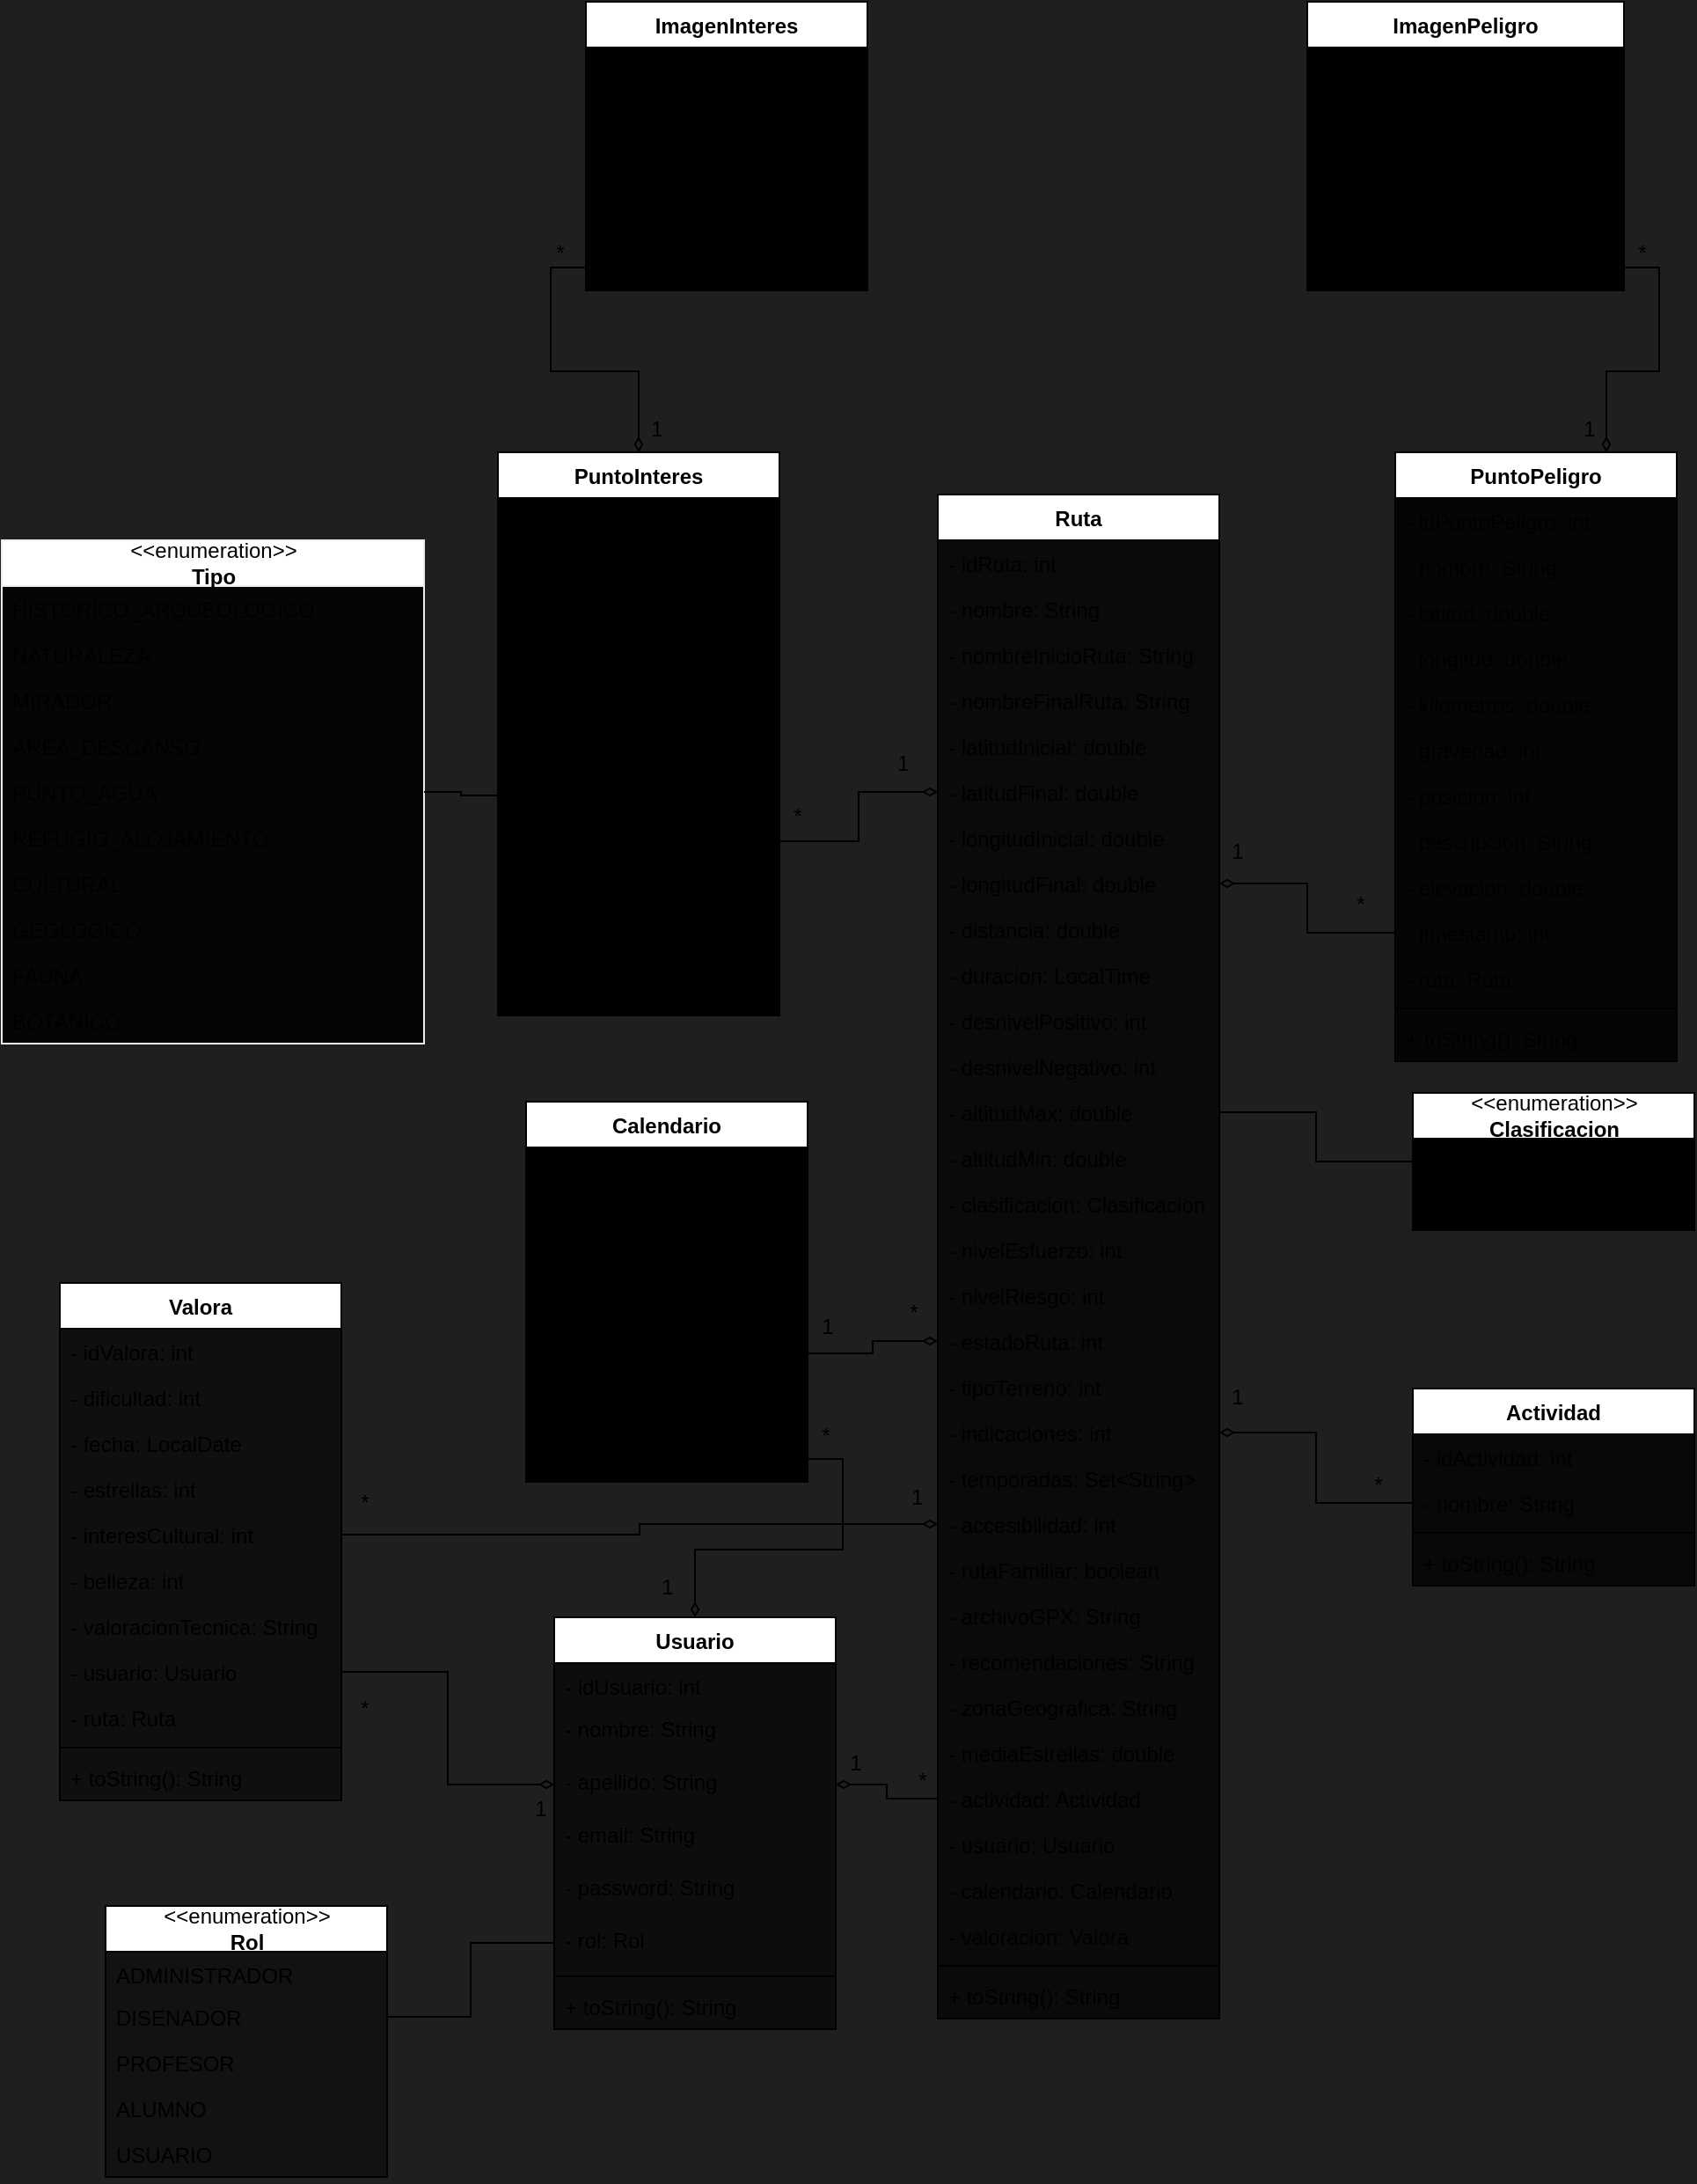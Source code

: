 <mxfile version="24.6.1" type="device">
  <diagram id="C5RBs43oDa-KdzZeNtuy" name="Page-1">
    <mxGraphModel dx="3033" dy="2467" grid="0" gridSize="10" guides="1" tooltips="1" connect="1" arrows="1" fold="1" page="1" pageScale="1" pageWidth="827" pageHeight="1169" background="#211E21" math="0" shadow="0">
      <root>
        <mxCell id="WIyWlLk6GJQsqaUBKTNV-0" />
        <mxCell id="WIyWlLk6GJQsqaUBKTNV-1" parent="WIyWlLk6GJQsqaUBKTNV-0" />
        <mxCell id="MdU05wu-IwTiw0O_r14u-0" value="Usuario" style="swimlane;fontStyle=1;align=center;verticalAlign=top;childLayout=stackLayout;horizontal=1;startSize=26;horizontalStack=0;resizeParent=1;resizeParentMax=0;resizeLast=0;collapsible=1;marginBottom=0;whiteSpace=wrap;html=1;swimlaneFillColor=#0D0D0D;" parent="WIyWlLk6GJQsqaUBKTNV-1" vertex="1">
          <mxGeometry x="82" y="198" width="160" height="234" as="geometry" />
        </mxCell>
        <mxCell id="MdU05wu-IwTiw0O_r14u-1" value="- idUsuario: int" style="text;strokeColor=none;fillColor=none;align=left;verticalAlign=top;spacingLeft=4;spacingRight=4;overflow=hidden;rotatable=0;points=[[0,0.5],[1,0.5]];portConstraint=eastwest;whiteSpace=wrap;html=1;" parent="MdU05wu-IwTiw0O_r14u-0" vertex="1">
          <mxGeometry y="26" width="160" height="24" as="geometry" />
        </mxCell>
        <mxCell id="MdU05wu-IwTiw0O_r14u-82" value="- nombre: String" style="text;strokeColor=none;fillColor=none;align=left;verticalAlign=top;spacingLeft=4;spacingRight=4;overflow=hidden;rotatable=0;points=[[0,0.5],[1,0.5]];portConstraint=eastwest;whiteSpace=wrap;html=1;" parent="MdU05wu-IwTiw0O_r14u-0" vertex="1">
          <mxGeometry y="50" width="160" height="30" as="geometry" />
        </mxCell>
        <mxCell id="MdU05wu-IwTiw0O_r14u-83" value="- apellido: String" style="text;strokeColor=none;fillColor=none;align=left;verticalAlign=top;spacingLeft=4;spacingRight=4;overflow=hidden;rotatable=0;points=[[0,0.5],[1,0.5]];portConstraint=eastwest;whiteSpace=wrap;html=1;" parent="MdU05wu-IwTiw0O_r14u-0" vertex="1">
          <mxGeometry y="80" width="160" height="30" as="geometry" />
        </mxCell>
        <mxCell id="MdU05wu-IwTiw0O_r14u-87" value="- email: String" style="text;strokeColor=none;fillColor=none;align=left;verticalAlign=top;spacingLeft=4;spacingRight=4;overflow=hidden;rotatable=0;points=[[0,0.5],[1,0.5]];portConstraint=eastwest;whiteSpace=wrap;html=1;" parent="MdU05wu-IwTiw0O_r14u-0" vertex="1">
          <mxGeometry y="110" width="160" height="30" as="geometry" />
        </mxCell>
        <mxCell id="MdU05wu-IwTiw0O_r14u-88" value="- password: String" style="text;strokeColor=none;fillColor=none;align=left;verticalAlign=top;spacingLeft=4;spacingRight=4;overflow=hidden;rotatable=0;points=[[0,0.5],[1,0.5]];portConstraint=eastwest;whiteSpace=wrap;html=1;" parent="MdU05wu-IwTiw0O_r14u-0" vertex="1">
          <mxGeometry y="140" width="160" height="30" as="geometry" />
        </mxCell>
        <mxCell id="MdU05wu-IwTiw0O_r14u-89" value="- rol: Rol" style="text;strokeColor=none;fillColor=none;align=left;verticalAlign=top;spacingLeft=4;spacingRight=4;overflow=hidden;rotatable=0;points=[[0,0.5],[1,0.5]];portConstraint=eastwest;whiteSpace=wrap;html=1;" parent="MdU05wu-IwTiw0O_r14u-0" vertex="1">
          <mxGeometry y="170" width="160" height="30" as="geometry" />
        </mxCell>
        <mxCell id="MdU05wu-IwTiw0O_r14u-2" value="" style="line;strokeWidth=1;fillColor=none;align=left;verticalAlign=middle;spacingTop=-1;spacingLeft=3;spacingRight=3;rotatable=0;labelPosition=right;points=[];portConstraint=eastwest;strokeColor=inherit;" parent="MdU05wu-IwTiw0O_r14u-0" vertex="1">
          <mxGeometry y="200" width="160" height="8" as="geometry" />
        </mxCell>
        <mxCell id="MdU05wu-IwTiw0O_r14u-3" value="+ toString(): String" style="text;strokeColor=none;fillColor=none;align=left;verticalAlign=top;spacingLeft=4;spacingRight=4;overflow=hidden;rotatable=0;points=[[0,0.5],[1,0.5]];portConstraint=eastwest;whiteSpace=wrap;html=1;" parent="MdU05wu-IwTiw0O_r14u-0" vertex="1">
          <mxGeometry y="208" width="160" height="26" as="geometry" />
        </mxCell>
        <mxCell id="MdU05wu-IwTiw0O_r14u-57" value="&lt;div&gt;&amp;lt;&amp;lt;enumeration&amp;gt;&amp;gt;&lt;/div&gt;&lt;div&gt;&lt;b&gt;Rol&lt;/b&gt;&lt;/div&gt;" style="swimlane;fontStyle=0;childLayout=stackLayout;horizontal=1;startSize=26;fillColor=default;horizontalStack=0;resizeParent=1;resizeParentMax=0;resizeLast=0;collapsible=1;marginBottom=0;html=1;swimlaneFillColor=#121212;" parent="WIyWlLk6GJQsqaUBKTNV-1" vertex="1">
          <mxGeometry x="-173" y="362" width="160" height="154" as="geometry" />
        </mxCell>
        <mxCell id="MdU05wu-IwTiw0O_r14u-58" value="ADMINISTRADOR" style="text;strokeColor=none;fillColor=none;align=left;verticalAlign=top;spacingLeft=4;spacingRight=4;overflow=hidden;rotatable=0;points=[[0,0.5],[1,0.5]];portConstraint=eastwest;whiteSpace=wrap;html=1;" parent="MdU05wu-IwTiw0O_r14u-57" vertex="1">
          <mxGeometry y="26" width="160" height="24" as="geometry" />
        </mxCell>
        <mxCell id="MdU05wu-IwTiw0O_r14u-59" value="DISENADOR" style="text;strokeColor=none;fillColor=none;align=left;verticalAlign=top;spacingLeft=4;spacingRight=4;overflow=hidden;rotatable=0;points=[[0,0.5],[1,0.5]];portConstraint=eastwest;whiteSpace=wrap;html=1;" parent="MdU05wu-IwTiw0O_r14u-57" vertex="1">
          <mxGeometry y="50" width="160" height="26" as="geometry" />
        </mxCell>
        <mxCell id="MdU05wu-IwTiw0O_r14u-60" value="PROFESOR" style="text;strokeColor=none;fillColor=none;align=left;verticalAlign=top;spacingLeft=4;spacingRight=4;overflow=hidden;rotatable=0;points=[[0,0.5],[1,0.5]];portConstraint=eastwest;whiteSpace=wrap;html=1;" parent="MdU05wu-IwTiw0O_r14u-57" vertex="1">
          <mxGeometry y="76" width="160" height="26" as="geometry" />
        </mxCell>
        <mxCell id="MdU05wu-IwTiw0O_r14u-64" value="ALUMNO" style="text;strokeColor=none;fillColor=none;align=left;verticalAlign=top;spacingLeft=4;spacingRight=4;overflow=hidden;rotatable=0;points=[[0,0.5],[1,0.5]];portConstraint=eastwest;whiteSpace=wrap;html=1;" parent="MdU05wu-IwTiw0O_r14u-57" vertex="1">
          <mxGeometry y="102" width="160" height="26" as="geometry" />
        </mxCell>
        <mxCell id="MdU05wu-IwTiw0O_r14u-65" value="USUARIO" style="text;strokeColor=none;fillColor=none;align=left;verticalAlign=top;spacingLeft=4;spacingRight=4;overflow=hidden;rotatable=0;points=[[0,0.5],[1,0.5]];portConstraint=eastwest;whiteSpace=wrap;html=1;" parent="MdU05wu-IwTiw0O_r14u-57" vertex="1">
          <mxGeometry y="128" width="160" height="26" as="geometry" />
        </mxCell>
        <mxCell id="MdU05wu-IwTiw0O_r14u-69" value="Valora" style="swimlane;fontStyle=1;align=center;verticalAlign=top;childLayout=stackLayout;horizontal=1;startSize=26;horizontalStack=0;resizeParent=1;resizeParentMax=0;resizeLast=0;collapsible=1;marginBottom=0;whiteSpace=wrap;html=1;swimlaneFillColor=#0F0F0F;" parent="WIyWlLk6GJQsqaUBKTNV-1" vertex="1">
          <mxGeometry x="-199" y="8" width="160" height="294" as="geometry" />
        </mxCell>
        <mxCell id="MdU05wu-IwTiw0O_r14u-70" value="- idValora: int" style="text;strokeColor=none;fillColor=none;align=left;verticalAlign=top;spacingLeft=4;spacingRight=4;overflow=hidden;rotatable=0;points=[[0,0.5],[1,0.5]];portConstraint=eastwest;whiteSpace=wrap;html=1;" parent="MdU05wu-IwTiw0O_r14u-69" vertex="1">
          <mxGeometry y="26" width="160" height="26" as="geometry" />
        </mxCell>
        <mxCell id="MdU05wu-IwTiw0O_r14u-73" value="- dificultad: int" style="text;strokeColor=none;fillColor=none;align=left;verticalAlign=top;spacingLeft=4;spacingRight=4;overflow=hidden;rotatable=0;points=[[0,0.5],[1,0.5]];portConstraint=eastwest;whiteSpace=wrap;html=1;" parent="MdU05wu-IwTiw0O_r14u-69" vertex="1">
          <mxGeometry y="52" width="160" height="26" as="geometry" />
        </mxCell>
        <mxCell id="MdU05wu-IwTiw0O_r14u-75" value="- fecha: LocalDate" style="text;strokeColor=none;fillColor=none;align=left;verticalAlign=top;spacingLeft=4;spacingRight=4;overflow=hidden;rotatable=0;points=[[0,0.5],[1,0.5]];portConstraint=eastwest;whiteSpace=wrap;html=1;" parent="MdU05wu-IwTiw0O_r14u-69" vertex="1">
          <mxGeometry y="78" width="160" height="26" as="geometry" />
        </mxCell>
        <mxCell id="MdU05wu-IwTiw0O_r14u-76" value="- estrellas: int" style="text;strokeColor=none;fillColor=none;align=left;verticalAlign=top;spacingLeft=4;spacingRight=4;overflow=hidden;rotatable=0;points=[[0,0.5],[1,0.5]];portConstraint=eastwest;whiteSpace=wrap;html=1;" parent="MdU05wu-IwTiw0O_r14u-69" vertex="1">
          <mxGeometry y="104" width="160" height="26" as="geometry" />
        </mxCell>
        <mxCell id="MdU05wu-IwTiw0O_r14u-77" value="- interesCultural: int" style="text;strokeColor=none;fillColor=none;align=left;verticalAlign=top;spacingLeft=4;spacingRight=4;overflow=hidden;rotatable=0;points=[[0,0.5],[1,0.5]];portConstraint=eastwest;whiteSpace=wrap;html=1;" parent="MdU05wu-IwTiw0O_r14u-69" vertex="1">
          <mxGeometry y="130" width="160" height="26" as="geometry" />
        </mxCell>
        <mxCell id="MdU05wu-IwTiw0O_r14u-78" value="- belleza: int" style="text;strokeColor=none;fillColor=none;align=left;verticalAlign=top;spacingLeft=4;spacingRight=4;overflow=hidden;rotatable=0;points=[[0,0.5],[1,0.5]];portConstraint=eastwest;whiteSpace=wrap;html=1;" parent="MdU05wu-IwTiw0O_r14u-69" vertex="1">
          <mxGeometry y="156" width="160" height="26" as="geometry" />
        </mxCell>
        <mxCell id="MdU05wu-IwTiw0O_r14u-79" value="- valoracionTecnica: String" style="text;strokeColor=none;fillColor=none;align=left;verticalAlign=top;spacingLeft=4;spacingRight=4;overflow=hidden;rotatable=0;points=[[0,0.5],[1,0.5]];portConstraint=eastwest;whiteSpace=wrap;html=1;" parent="MdU05wu-IwTiw0O_r14u-69" vertex="1">
          <mxGeometry y="182" width="160" height="26" as="geometry" />
        </mxCell>
        <mxCell id="MdU05wu-IwTiw0O_r14u-80" value="- usuario: Usuario" style="text;strokeColor=none;fillColor=none;align=left;verticalAlign=top;spacingLeft=4;spacingRight=4;overflow=hidden;rotatable=0;points=[[0,0.5],[1,0.5]];portConstraint=eastwest;whiteSpace=wrap;html=1;" parent="MdU05wu-IwTiw0O_r14u-69" vertex="1">
          <mxGeometry y="208" width="160" height="26" as="geometry" />
        </mxCell>
        <mxCell id="MdU05wu-IwTiw0O_r14u-81" value="- ruta: Ruta" style="text;strokeColor=none;fillColor=none;align=left;verticalAlign=top;spacingLeft=4;spacingRight=4;overflow=hidden;rotatable=0;points=[[0,0.5],[1,0.5]];portConstraint=eastwest;whiteSpace=wrap;html=1;" parent="MdU05wu-IwTiw0O_r14u-69" vertex="1">
          <mxGeometry y="234" width="160" height="26" as="geometry" />
        </mxCell>
        <mxCell id="MdU05wu-IwTiw0O_r14u-71" value="" style="line;strokeWidth=1;fillColor=none;align=left;verticalAlign=middle;spacingTop=-1;spacingLeft=3;spacingRight=3;rotatable=0;labelPosition=right;points=[];portConstraint=eastwest;strokeColor=inherit;" parent="MdU05wu-IwTiw0O_r14u-69" vertex="1">
          <mxGeometry y="260" width="160" height="8" as="geometry" />
        </mxCell>
        <mxCell id="MdU05wu-IwTiw0O_r14u-72" value="+ toString(): String" style="text;strokeColor=none;fillColor=none;align=left;verticalAlign=top;spacingLeft=4;spacingRight=4;overflow=hidden;rotatable=0;points=[[0,0.5],[1,0.5]];portConstraint=eastwest;whiteSpace=wrap;html=1;" parent="MdU05wu-IwTiw0O_r14u-69" vertex="1">
          <mxGeometry y="268" width="160" height="26" as="geometry" />
        </mxCell>
        <mxCell id="MdU05wu-IwTiw0O_r14u-91" value="Calendario" style="swimlane;fontStyle=1;align=center;verticalAlign=top;childLayout=stackLayout;horizontal=1;startSize=26;horizontalStack=0;resizeParent=1;resizeParentMax=0;resizeLast=0;collapsible=1;marginBottom=0;whiteSpace=wrap;html=1;swimlaneFillColor=#000000;" parent="WIyWlLk6GJQsqaUBKTNV-1" vertex="1">
          <mxGeometry x="66" y="-95" width="160" height="216" as="geometry" />
        </mxCell>
        <mxCell id="MdU05wu-IwTiw0O_r14u-92" value="- idCalendario: int" style="text;strokeColor=none;fillColor=none;align=left;verticalAlign=top;spacingLeft=4;spacingRight=4;overflow=hidden;rotatable=0;points=[[0,0.5],[1,0.5]];portConstraint=eastwest;whiteSpace=wrap;html=1;" parent="MdU05wu-IwTiw0O_r14u-91" vertex="1">
          <mxGeometry y="26" width="160" height="26" as="geometry" />
        </mxCell>
        <mxCell id="MdU05wu-IwTiw0O_r14u-95" value="- fecha: LocalDate" style="text;strokeColor=none;fillColor=none;align=left;verticalAlign=top;spacingLeft=4;spacingRight=4;overflow=hidden;rotatable=0;points=[[0,0.5],[1,0.5]];portConstraint=eastwest;whiteSpace=wrap;html=1;" parent="MdU05wu-IwTiw0O_r14u-91" vertex="1">
          <mxGeometry y="52" width="160" height="26" as="geometry" />
        </mxCell>
        <mxCell id="MdU05wu-IwTiw0O_r14u-96" value="- detalles: String" style="text;strokeColor=none;fillColor=none;align=left;verticalAlign=top;spacingLeft=4;spacingRight=4;overflow=hidden;rotatable=0;points=[[0,0.5],[1,0.5]];portConstraint=eastwest;whiteSpace=wrap;html=1;" parent="MdU05wu-IwTiw0O_r14u-91" vertex="1">
          <mxGeometry y="78" width="160" height="26" as="geometry" />
        </mxCell>
        <mxCell id="MdU05wu-IwTiw0O_r14u-97" value="- recomendaciones: String" style="text;strokeColor=none;fillColor=none;align=left;verticalAlign=top;spacingLeft=4;spacingRight=4;overflow=hidden;rotatable=0;points=[[0,0.5],[1,0.5]];portConstraint=eastwest;whiteSpace=wrap;html=1;" parent="MdU05wu-IwTiw0O_r14u-91" vertex="1">
          <mxGeometry y="104" width="160" height="26" as="geometry" />
        </mxCell>
        <mxCell id="MdU05wu-IwTiw0O_r14u-98" value="- ruta: Ruta" style="text;strokeColor=none;fillColor=none;align=left;verticalAlign=top;spacingLeft=4;spacingRight=4;overflow=hidden;rotatable=0;points=[[0,0.5],[1,0.5]];portConstraint=eastwest;whiteSpace=wrap;html=1;" parent="MdU05wu-IwTiw0O_r14u-91" vertex="1">
          <mxGeometry y="130" width="160" height="26" as="geometry" />
        </mxCell>
        <mxCell id="MdU05wu-IwTiw0O_r14u-99" value="- usuario: Usuario" style="text;strokeColor=none;fillColor=none;align=left;verticalAlign=top;spacingLeft=4;spacingRight=4;overflow=hidden;rotatable=0;points=[[0,0.5],[1,0.5]];portConstraint=eastwest;whiteSpace=wrap;html=1;" parent="MdU05wu-IwTiw0O_r14u-91" vertex="1">
          <mxGeometry y="156" width="160" height="26" as="geometry" />
        </mxCell>
        <mxCell id="MdU05wu-IwTiw0O_r14u-93" value="" style="line;strokeWidth=1;fillColor=none;align=left;verticalAlign=middle;spacingTop=-1;spacingLeft=3;spacingRight=3;rotatable=0;labelPosition=right;points=[];portConstraint=eastwest;strokeColor=inherit;" parent="MdU05wu-IwTiw0O_r14u-91" vertex="1">
          <mxGeometry y="182" width="160" height="8" as="geometry" />
        </mxCell>
        <mxCell id="MdU05wu-IwTiw0O_r14u-94" value="+ toString()" style="text;strokeColor=none;fillColor=none;align=left;verticalAlign=top;spacingLeft=4;spacingRight=4;overflow=hidden;rotatable=0;points=[[0,0.5],[1,0.5]];portConstraint=eastwest;whiteSpace=wrap;html=1;" parent="MdU05wu-IwTiw0O_r14u-91" vertex="1">
          <mxGeometry y="190" width="160" height="26" as="geometry" />
        </mxCell>
        <mxCell id="MdU05wu-IwTiw0O_r14u-101" value="Ruta" style="swimlane;fontStyle=1;align=center;verticalAlign=top;childLayout=stackLayout;horizontal=1;startSize=26;horizontalStack=0;resizeParent=1;resizeParentMax=0;resizeLast=0;collapsible=1;marginBottom=0;whiteSpace=wrap;html=1;swimlaneFillColor=#0A0A0A;" parent="WIyWlLk6GJQsqaUBKTNV-1" vertex="1">
          <mxGeometry x="300" y="-440" width="160" height="866" as="geometry" />
        </mxCell>
        <mxCell id="MdU05wu-IwTiw0O_r14u-102" value="- idRuta: int" style="text;strokeColor=none;fillColor=none;align=left;verticalAlign=top;spacingLeft=4;spacingRight=4;overflow=hidden;rotatable=0;points=[[0,0.5],[1,0.5]];portConstraint=eastwest;whiteSpace=wrap;html=1;" parent="MdU05wu-IwTiw0O_r14u-101" vertex="1">
          <mxGeometry y="26" width="160" height="26" as="geometry" />
        </mxCell>
        <mxCell id="MdU05wu-IwTiw0O_r14u-105" value="- nombre: String" style="text;strokeColor=none;fillColor=none;align=left;verticalAlign=top;spacingLeft=4;spacingRight=4;overflow=hidden;rotatable=0;points=[[0,0.5],[1,0.5]];portConstraint=eastwest;whiteSpace=wrap;html=1;" parent="MdU05wu-IwTiw0O_r14u-101" vertex="1">
          <mxGeometry y="52" width="160" height="26" as="geometry" />
        </mxCell>
        <mxCell id="MdU05wu-IwTiw0O_r14u-106" value="- nombreInicioRuta: String" style="text;strokeColor=none;fillColor=none;align=left;verticalAlign=top;spacingLeft=4;spacingRight=4;overflow=hidden;rotatable=0;points=[[0,0.5],[1,0.5]];portConstraint=eastwest;whiteSpace=wrap;html=1;" parent="MdU05wu-IwTiw0O_r14u-101" vertex="1">
          <mxGeometry y="78" width="160" height="26" as="geometry" />
        </mxCell>
        <mxCell id="MdU05wu-IwTiw0O_r14u-107" value="- nombreFinalRuta: String" style="text;strokeColor=none;fillColor=none;align=left;verticalAlign=top;spacingLeft=4;spacingRight=4;overflow=hidden;rotatable=0;points=[[0,0.5],[1,0.5]];portConstraint=eastwest;whiteSpace=wrap;html=1;" parent="MdU05wu-IwTiw0O_r14u-101" vertex="1">
          <mxGeometry y="104" width="160" height="26" as="geometry" />
        </mxCell>
        <mxCell id="MdU05wu-IwTiw0O_r14u-108" value="- latitudInicial: double" style="text;strokeColor=none;fillColor=none;align=left;verticalAlign=top;spacingLeft=4;spacingRight=4;overflow=hidden;rotatable=0;points=[[0,0.5],[1,0.5]];portConstraint=eastwest;whiteSpace=wrap;html=1;" parent="MdU05wu-IwTiw0O_r14u-101" vertex="1">
          <mxGeometry y="130" width="160" height="26" as="geometry" />
        </mxCell>
        <mxCell id="MdU05wu-IwTiw0O_r14u-109" value="- latitudFinal: double" style="text;strokeColor=none;fillColor=none;align=left;verticalAlign=top;spacingLeft=4;spacingRight=4;overflow=hidden;rotatable=0;points=[[0,0.5],[1,0.5]];portConstraint=eastwest;whiteSpace=wrap;html=1;" parent="MdU05wu-IwTiw0O_r14u-101" vertex="1">
          <mxGeometry y="156" width="160" height="26" as="geometry" />
        </mxCell>
        <mxCell id="MdU05wu-IwTiw0O_r14u-110" value="- longitudInicial: double" style="text;strokeColor=none;fillColor=none;align=left;verticalAlign=top;spacingLeft=4;spacingRight=4;overflow=hidden;rotatable=0;points=[[0,0.5],[1,0.5]];portConstraint=eastwest;whiteSpace=wrap;html=1;" parent="MdU05wu-IwTiw0O_r14u-101" vertex="1">
          <mxGeometry y="182" width="160" height="26" as="geometry" />
        </mxCell>
        <mxCell id="MdU05wu-IwTiw0O_r14u-111" value="- longitudFinal: double" style="text;strokeColor=none;fillColor=none;align=left;verticalAlign=top;spacingLeft=4;spacingRight=4;overflow=hidden;rotatable=0;points=[[0,0.5],[1,0.5]];portConstraint=eastwest;whiteSpace=wrap;html=1;" parent="MdU05wu-IwTiw0O_r14u-101" vertex="1">
          <mxGeometry y="208" width="160" height="26" as="geometry" />
        </mxCell>
        <mxCell id="MdU05wu-IwTiw0O_r14u-112" value="- distancia: double" style="text;strokeColor=none;fillColor=none;align=left;verticalAlign=top;spacingLeft=4;spacingRight=4;overflow=hidden;rotatable=0;points=[[0,0.5],[1,0.5]];portConstraint=eastwest;whiteSpace=wrap;html=1;" parent="MdU05wu-IwTiw0O_r14u-101" vertex="1">
          <mxGeometry y="234" width="160" height="26" as="geometry" />
        </mxCell>
        <mxCell id="MdU05wu-IwTiw0O_r14u-113" value="- duracion: LocalTime" style="text;strokeColor=none;fillColor=none;align=left;verticalAlign=top;spacingLeft=4;spacingRight=4;overflow=hidden;rotatable=0;points=[[0,0.5],[1,0.5]];portConstraint=eastwest;whiteSpace=wrap;html=1;" parent="MdU05wu-IwTiw0O_r14u-101" vertex="1">
          <mxGeometry y="260" width="160" height="26" as="geometry" />
        </mxCell>
        <mxCell id="MdU05wu-IwTiw0O_r14u-114" value="- desnivelPositivo: int" style="text;strokeColor=none;fillColor=none;align=left;verticalAlign=top;spacingLeft=4;spacingRight=4;overflow=hidden;rotatable=0;points=[[0,0.5],[1,0.5]];portConstraint=eastwest;whiteSpace=wrap;html=1;" parent="MdU05wu-IwTiw0O_r14u-101" vertex="1">
          <mxGeometry y="286" width="160" height="26" as="geometry" />
        </mxCell>
        <mxCell id="MdU05wu-IwTiw0O_r14u-115" value="- desnivelNegativo: int" style="text;strokeColor=none;fillColor=none;align=left;verticalAlign=top;spacingLeft=4;spacingRight=4;overflow=hidden;rotatable=0;points=[[0,0.5],[1,0.5]];portConstraint=eastwest;whiteSpace=wrap;html=1;" parent="MdU05wu-IwTiw0O_r14u-101" vertex="1">
          <mxGeometry y="312" width="160" height="26" as="geometry" />
        </mxCell>
        <mxCell id="MdU05wu-IwTiw0O_r14u-116" value="- altitudMax: double" style="text;strokeColor=none;fillColor=none;align=left;verticalAlign=top;spacingLeft=4;spacingRight=4;overflow=hidden;rotatable=0;points=[[0,0.5],[1,0.5]];portConstraint=eastwest;whiteSpace=wrap;html=1;" parent="MdU05wu-IwTiw0O_r14u-101" vertex="1">
          <mxGeometry y="338" width="160" height="26" as="geometry" />
        </mxCell>
        <mxCell id="MdU05wu-IwTiw0O_r14u-117" value="- altitudMin: double" style="text;strokeColor=none;fillColor=none;align=left;verticalAlign=top;spacingLeft=4;spacingRight=4;overflow=hidden;rotatable=0;points=[[0,0.5],[1,0.5]];portConstraint=eastwest;whiteSpace=wrap;html=1;" parent="MdU05wu-IwTiw0O_r14u-101" vertex="1">
          <mxGeometry y="364" width="160" height="26" as="geometry" />
        </mxCell>
        <mxCell id="MdU05wu-IwTiw0O_r14u-119" value="- clasificacion: Clasificacion" style="text;strokeColor=none;fillColor=none;align=left;verticalAlign=top;spacingLeft=4;spacingRight=4;overflow=hidden;rotatable=0;points=[[0,0.5],[1,0.5]];portConstraint=eastwest;whiteSpace=wrap;html=1;" parent="MdU05wu-IwTiw0O_r14u-101" vertex="1">
          <mxGeometry y="390" width="160" height="26" as="geometry" />
        </mxCell>
        <mxCell id="MdU05wu-IwTiw0O_r14u-118" value="- nivelEsfuerzo: int" style="text;strokeColor=none;fillColor=none;align=left;verticalAlign=top;spacingLeft=4;spacingRight=4;overflow=hidden;rotatable=0;points=[[0,0.5],[1,0.5]];portConstraint=eastwest;whiteSpace=wrap;html=1;" parent="MdU05wu-IwTiw0O_r14u-101" vertex="1">
          <mxGeometry y="416" width="160" height="26" as="geometry" />
        </mxCell>
        <mxCell id="MdU05wu-IwTiw0O_r14u-120" value="- nivelRiesgo: int" style="text;strokeColor=none;fillColor=none;align=left;verticalAlign=top;spacingLeft=4;spacingRight=4;overflow=hidden;rotatable=0;points=[[0,0.5],[1,0.5]];portConstraint=eastwest;whiteSpace=wrap;html=1;" parent="MdU05wu-IwTiw0O_r14u-101" vertex="1">
          <mxGeometry y="442" width="160" height="26" as="geometry" />
        </mxCell>
        <mxCell id="MdU05wu-IwTiw0O_r14u-121" value="- estadoRuta: int" style="text;strokeColor=none;fillColor=none;align=left;verticalAlign=top;spacingLeft=4;spacingRight=4;overflow=hidden;rotatable=0;points=[[0,0.5],[1,0.5]];portConstraint=eastwest;whiteSpace=wrap;html=1;" parent="MdU05wu-IwTiw0O_r14u-101" vertex="1">
          <mxGeometry y="468" width="160" height="26" as="geometry" />
        </mxCell>
        <mxCell id="MdU05wu-IwTiw0O_r14u-122" value="- tipoTerreno: int" style="text;strokeColor=none;fillColor=none;align=left;verticalAlign=top;spacingLeft=4;spacingRight=4;overflow=hidden;rotatable=0;points=[[0,0.5],[1,0.5]];portConstraint=eastwest;whiteSpace=wrap;html=1;" parent="MdU05wu-IwTiw0O_r14u-101" vertex="1">
          <mxGeometry y="494" width="160" height="26" as="geometry" />
        </mxCell>
        <mxCell id="MdU05wu-IwTiw0O_r14u-123" value="- indicaciones: int" style="text;strokeColor=none;fillColor=none;align=left;verticalAlign=top;spacingLeft=4;spacingRight=4;overflow=hidden;rotatable=0;points=[[0,0.5],[1,0.5]];portConstraint=eastwest;whiteSpace=wrap;html=1;" parent="MdU05wu-IwTiw0O_r14u-101" vertex="1">
          <mxGeometry y="520" width="160" height="26" as="geometry" />
        </mxCell>
        <mxCell id="MdU05wu-IwTiw0O_r14u-125" value="- temporadas: Set&amp;lt;String&amp;gt;" style="text;strokeColor=none;fillColor=none;align=left;verticalAlign=top;spacingLeft=4;spacingRight=4;overflow=hidden;rotatable=0;points=[[0,0.5],[1,0.5]];portConstraint=eastwest;whiteSpace=wrap;html=1;" parent="MdU05wu-IwTiw0O_r14u-101" vertex="1">
          <mxGeometry y="546" width="160" height="26" as="geometry" />
        </mxCell>
        <mxCell id="MdU05wu-IwTiw0O_r14u-124" value="- accesibilidad: int" style="text;strokeColor=none;fillColor=none;align=left;verticalAlign=top;spacingLeft=4;spacingRight=4;overflow=hidden;rotatable=0;points=[[0,0.5],[1,0.5]];portConstraint=eastwest;whiteSpace=wrap;html=1;" parent="MdU05wu-IwTiw0O_r14u-101" vertex="1">
          <mxGeometry y="572" width="160" height="26" as="geometry" />
        </mxCell>
        <mxCell id="MdU05wu-IwTiw0O_r14u-127" value="- rutaFamiliar: boolean" style="text;strokeColor=none;fillColor=none;align=left;verticalAlign=top;spacingLeft=4;spacingRight=4;overflow=hidden;rotatable=0;points=[[0,0.5],[1,0.5]];portConstraint=eastwest;whiteSpace=wrap;html=1;" parent="MdU05wu-IwTiw0O_r14u-101" vertex="1">
          <mxGeometry y="598" width="160" height="26" as="geometry" />
        </mxCell>
        <mxCell id="MdU05wu-IwTiw0O_r14u-128" value="- archivoGPX: String" style="text;strokeColor=none;fillColor=none;align=left;verticalAlign=top;spacingLeft=4;spacingRight=4;overflow=hidden;rotatable=0;points=[[0,0.5],[1,0.5]];portConstraint=eastwest;whiteSpace=wrap;html=1;" parent="MdU05wu-IwTiw0O_r14u-101" vertex="1">
          <mxGeometry y="624" width="160" height="26" as="geometry" />
        </mxCell>
        <mxCell id="MdU05wu-IwTiw0O_r14u-129" value="- recomendaciones: String" style="text;strokeColor=none;fillColor=none;align=left;verticalAlign=top;spacingLeft=4;spacingRight=4;overflow=hidden;rotatable=0;points=[[0,0.5],[1,0.5]];portConstraint=eastwest;whiteSpace=wrap;html=1;" parent="MdU05wu-IwTiw0O_r14u-101" vertex="1">
          <mxGeometry y="650" width="160" height="26" as="geometry" />
        </mxCell>
        <mxCell id="MdU05wu-IwTiw0O_r14u-130" value="- zonaGeografica: String" style="text;strokeColor=none;fillColor=none;align=left;verticalAlign=top;spacingLeft=4;spacingRight=4;overflow=hidden;rotatable=0;points=[[0,0.5],[1,0.5]];portConstraint=eastwest;whiteSpace=wrap;html=1;" parent="MdU05wu-IwTiw0O_r14u-101" vertex="1">
          <mxGeometry y="676" width="160" height="26" as="geometry" />
        </mxCell>
        <mxCell id="MdU05wu-IwTiw0O_r14u-131" value="- mediaEstrellas: double" style="text;strokeColor=none;fillColor=none;align=left;verticalAlign=top;spacingLeft=4;spacingRight=4;overflow=hidden;rotatable=0;points=[[0,0.5],[1,0.5]];portConstraint=eastwest;whiteSpace=wrap;html=1;" parent="MdU05wu-IwTiw0O_r14u-101" vertex="1">
          <mxGeometry y="702" width="160" height="26" as="geometry" />
        </mxCell>
        <mxCell id="MdU05wu-IwTiw0O_r14u-132" value="- actividad: Actividad" style="text;strokeColor=none;fillColor=none;align=left;verticalAlign=top;spacingLeft=4;spacingRight=4;overflow=hidden;rotatable=0;points=[[0,0.5],[1,0.5]];portConstraint=eastwest;whiteSpace=wrap;html=1;" parent="MdU05wu-IwTiw0O_r14u-101" vertex="1">
          <mxGeometry y="728" width="160" height="26" as="geometry" />
        </mxCell>
        <mxCell id="0rSXSBS4S2VbxD1j1m-5-3" value="- usuario: Usuario" style="text;strokeColor=none;fillColor=none;align=left;verticalAlign=top;spacingLeft=4;spacingRight=4;overflow=hidden;rotatable=0;points=[[0,0.5],[1,0.5]];portConstraint=eastwest;whiteSpace=wrap;html=1;" parent="MdU05wu-IwTiw0O_r14u-101" vertex="1">
          <mxGeometry y="754" width="160" height="26" as="geometry" />
        </mxCell>
        <mxCell id="0rSXSBS4S2VbxD1j1m-5-11" value="- calendario: Calendario" style="text;strokeColor=none;fillColor=none;align=left;verticalAlign=top;spacingLeft=4;spacingRight=4;overflow=hidden;rotatable=0;points=[[0,0.5],[1,0.5]];portConstraint=eastwest;whiteSpace=wrap;html=1;" parent="MdU05wu-IwTiw0O_r14u-101" vertex="1">
          <mxGeometry y="780" width="160" height="26" as="geometry" />
        </mxCell>
        <mxCell id="MdU05wu-IwTiw0O_r14u-126" value="- valoracion: Valora" style="text;strokeColor=none;fillColor=none;align=left;verticalAlign=top;spacingLeft=4;spacingRight=4;overflow=hidden;rotatable=0;points=[[0,0.5],[1,0.5]];portConstraint=eastwest;whiteSpace=wrap;html=1;" parent="MdU05wu-IwTiw0O_r14u-101" vertex="1">
          <mxGeometry y="806" width="160" height="26" as="geometry" />
        </mxCell>
        <mxCell id="MdU05wu-IwTiw0O_r14u-103" value="" style="line;strokeWidth=1;fillColor=none;align=left;verticalAlign=middle;spacingTop=-1;spacingLeft=3;spacingRight=3;rotatable=0;labelPosition=right;points=[];portConstraint=eastwest;strokeColor=inherit;" parent="MdU05wu-IwTiw0O_r14u-101" vertex="1">
          <mxGeometry y="832" width="160" height="8" as="geometry" />
        </mxCell>
        <mxCell id="MdU05wu-IwTiw0O_r14u-104" value="+ toString(): String" style="text;strokeColor=none;fillColor=none;align=left;verticalAlign=top;spacingLeft=4;spacingRight=4;overflow=hidden;rotatable=0;points=[[0,0.5],[1,0.5]];portConstraint=eastwest;whiteSpace=wrap;html=1;" parent="MdU05wu-IwTiw0O_r14u-101" vertex="1">
          <mxGeometry y="840" width="160" height="26" as="geometry" />
        </mxCell>
        <mxCell id="MdU05wu-IwTiw0O_r14u-134" value="&amp;lt;&amp;lt;enumeration&amp;gt;&amp;gt;&lt;div&gt;&lt;b&gt;Clasificacion&lt;/b&gt;&lt;/div&gt;" style="swimlane;fontStyle=0;childLayout=stackLayout;horizontal=1;startSize=26;fillColor=default;horizontalStack=0;resizeParent=1;resizeParentMax=0;resizeLast=0;collapsible=1;marginBottom=0;html=1;swimlaneFillColor=#000000;" parent="WIyWlLk6GJQsqaUBKTNV-1" vertex="1">
          <mxGeometry x="570" y="-100" width="160" height="78" as="geometry" />
        </mxCell>
        <mxCell id="MdU05wu-IwTiw0O_r14u-135" value="CIRCULAR" style="text;strokeColor=none;fillColor=none;align=left;verticalAlign=top;spacingLeft=4;spacingRight=4;overflow=hidden;rotatable=0;points=[[0,0.5],[1,0.5]];portConstraint=eastwest;whiteSpace=wrap;html=1;" parent="MdU05wu-IwTiw0O_r14u-134" vertex="1">
          <mxGeometry y="26" width="160" height="26" as="geometry" />
        </mxCell>
        <mxCell id="MdU05wu-IwTiw0O_r14u-136" value="LINEAL" style="text;strokeColor=none;fillColor=none;align=left;verticalAlign=top;spacingLeft=4;spacingRight=4;overflow=hidden;rotatable=0;points=[[0,0.5],[1,0.5]];portConstraint=eastwest;whiteSpace=wrap;html=1;" parent="MdU05wu-IwTiw0O_r14u-134" vertex="1">
          <mxGeometry y="52" width="160" height="26" as="geometry" />
        </mxCell>
        <mxCell id="MdU05wu-IwTiw0O_r14u-140" style="edgeStyle=orthogonalEdgeStyle;rounded=0;orthogonalLoop=1;jettySize=auto;html=1;exitX=0;exitY=0.5;exitDx=0;exitDy=0;entryX=1;entryY=0.5;entryDx=0;entryDy=0;endArrow=none;endFill=0;" parent="WIyWlLk6GJQsqaUBKTNV-1" source="MdU05wu-IwTiw0O_r14u-135" target="MdU05wu-IwTiw0O_r14u-116" edge="1">
          <mxGeometry relative="1" as="geometry" />
        </mxCell>
        <mxCell id="MdU05wu-IwTiw0O_r14u-141" value="Actividad" style="swimlane;fontStyle=1;align=center;verticalAlign=top;childLayout=stackLayout;horizontal=1;startSize=26;horizontalStack=0;resizeParent=1;resizeParentMax=0;resizeLast=0;collapsible=1;marginBottom=0;whiteSpace=wrap;html=1;swimlaneFillColor=#080808;" parent="WIyWlLk6GJQsqaUBKTNV-1" vertex="1">
          <mxGeometry x="570" y="68" width="160" height="112" as="geometry" />
        </mxCell>
        <mxCell id="MdU05wu-IwTiw0O_r14u-142" value="- idActividad: int" style="text;strokeColor=none;fillColor=none;align=left;verticalAlign=top;spacingLeft=4;spacingRight=4;overflow=hidden;rotatable=0;points=[[0,0.5],[1,0.5]];portConstraint=eastwest;whiteSpace=wrap;html=1;" parent="MdU05wu-IwTiw0O_r14u-141" vertex="1">
          <mxGeometry y="26" width="160" height="26" as="geometry" />
        </mxCell>
        <mxCell id="MdU05wu-IwTiw0O_r14u-145" value="- nombre: String" style="text;strokeColor=none;fillColor=none;align=left;verticalAlign=top;spacingLeft=4;spacingRight=4;overflow=hidden;rotatable=0;points=[[0,0.5],[1,0.5]];portConstraint=eastwest;whiteSpace=wrap;html=1;" parent="MdU05wu-IwTiw0O_r14u-141" vertex="1">
          <mxGeometry y="52" width="160" height="26" as="geometry" />
        </mxCell>
        <mxCell id="MdU05wu-IwTiw0O_r14u-143" value="" style="line;strokeWidth=1;fillColor=none;align=left;verticalAlign=middle;spacingTop=-1;spacingLeft=3;spacingRight=3;rotatable=0;labelPosition=right;points=[];portConstraint=eastwest;strokeColor=inherit;" parent="MdU05wu-IwTiw0O_r14u-141" vertex="1">
          <mxGeometry y="78" width="160" height="8" as="geometry" />
        </mxCell>
        <mxCell id="MdU05wu-IwTiw0O_r14u-144" value="+ toString(): String" style="text;strokeColor=none;fillColor=none;align=left;verticalAlign=top;spacingLeft=4;spacingRight=4;overflow=hidden;rotatable=0;points=[[0,0.5],[1,0.5]];portConstraint=eastwest;whiteSpace=wrap;html=1;" parent="MdU05wu-IwTiw0O_r14u-141" vertex="1">
          <mxGeometry y="86" width="160" height="26" as="geometry" />
        </mxCell>
        <mxCell id="MdU05wu-IwTiw0O_r14u-146" style="edgeStyle=orthogonalEdgeStyle;rounded=0;orthogonalLoop=1;jettySize=auto;html=1;exitX=0;exitY=0.5;exitDx=0;exitDy=0;entryX=1;entryY=0.5;entryDx=0;entryDy=0;endArrow=diamondThin;endFill=0;" parent="WIyWlLk6GJQsqaUBKTNV-1" source="MdU05wu-IwTiw0O_r14u-145" target="MdU05wu-IwTiw0O_r14u-123" edge="1">
          <mxGeometry relative="1" as="geometry" />
        </mxCell>
        <mxCell id="MdU05wu-IwTiw0O_r14u-147" value="PuntoPeligro" style="swimlane;fontStyle=1;align=center;verticalAlign=top;childLayout=stackLayout;horizontal=1;startSize=26;horizontalStack=0;resizeParent=1;resizeParentMax=0;resizeLast=0;collapsible=1;marginBottom=0;whiteSpace=wrap;html=1;swimlaneFillColor=#050505;" parent="WIyWlLk6GJQsqaUBKTNV-1" vertex="1">
          <mxGeometry x="560" y="-464" width="160" height="346" as="geometry" />
        </mxCell>
        <mxCell id="MdU05wu-IwTiw0O_r14u-148" value="- idPuntoPeligro: int" style="text;strokeColor=none;fillColor=none;align=left;verticalAlign=top;spacingLeft=4;spacingRight=4;overflow=hidden;rotatable=0;points=[[0,0.5],[1,0.5]];portConstraint=eastwest;whiteSpace=wrap;html=1;" parent="MdU05wu-IwTiw0O_r14u-147" vertex="1">
          <mxGeometry y="26" width="160" height="26" as="geometry" />
        </mxCell>
        <mxCell id="MdU05wu-IwTiw0O_r14u-151" value="- nombre: String" style="text;strokeColor=none;fillColor=none;align=left;verticalAlign=top;spacingLeft=4;spacingRight=4;overflow=hidden;rotatable=0;points=[[0,0.5],[1,0.5]];portConstraint=eastwest;whiteSpace=wrap;html=1;" parent="MdU05wu-IwTiw0O_r14u-147" vertex="1">
          <mxGeometry y="52" width="160" height="26" as="geometry" />
        </mxCell>
        <mxCell id="MdU05wu-IwTiw0O_r14u-152" value="- latitud: double" style="text;strokeColor=none;fillColor=none;align=left;verticalAlign=top;spacingLeft=4;spacingRight=4;overflow=hidden;rotatable=0;points=[[0,0.5],[1,0.5]];portConstraint=eastwest;whiteSpace=wrap;html=1;" parent="MdU05wu-IwTiw0O_r14u-147" vertex="1">
          <mxGeometry y="78" width="160" height="26" as="geometry" />
        </mxCell>
        <mxCell id="MdU05wu-IwTiw0O_r14u-153" value="- longitud: double" style="text;strokeColor=none;fillColor=none;align=left;verticalAlign=top;spacingLeft=4;spacingRight=4;overflow=hidden;rotatable=0;points=[[0,0.5],[1,0.5]];portConstraint=eastwest;whiteSpace=wrap;html=1;" parent="MdU05wu-IwTiw0O_r14u-147" vertex="1">
          <mxGeometry y="104" width="160" height="26" as="geometry" />
        </mxCell>
        <mxCell id="MdU05wu-IwTiw0O_r14u-154" value="- kilometros: double" style="text;strokeColor=none;fillColor=none;align=left;verticalAlign=top;spacingLeft=4;spacingRight=4;overflow=hidden;rotatable=0;points=[[0,0.5],[1,0.5]];portConstraint=eastwest;whiteSpace=wrap;html=1;" parent="MdU05wu-IwTiw0O_r14u-147" vertex="1">
          <mxGeometry y="130" width="160" height="26" as="geometry" />
        </mxCell>
        <mxCell id="MdU05wu-IwTiw0O_r14u-155" value="- gravedad: int" style="text;strokeColor=none;fillColor=none;align=left;verticalAlign=top;spacingLeft=4;spacingRight=4;overflow=hidden;rotatable=0;points=[[0,0.5],[1,0.5]];portConstraint=eastwest;whiteSpace=wrap;html=1;" parent="MdU05wu-IwTiw0O_r14u-147" vertex="1">
          <mxGeometry y="156" width="160" height="26" as="geometry" />
        </mxCell>
        <mxCell id="MdU05wu-IwTiw0O_r14u-156" value="- posicion: int" style="text;strokeColor=none;fillColor=none;align=left;verticalAlign=top;spacingLeft=4;spacingRight=4;overflow=hidden;rotatable=0;points=[[0,0.5],[1,0.5]];portConstraint=eastwest;whiteSpace=wrap;html=1;" parent="MdU05wu-IwTiw0O_r14u-147" vertex="1">
          <mxGeometry y="182" width="160" height="26" as="geometry" />
        </mxCell>
        <mxCell id="MdU05wu-IwTiw0O_r14u-157" value="- descripcion: String" style="text;strokeColor=none;fillColor=none;align=left;verticalAlign=top;spacingLeft=4;spacingRight=4;overflow=hidden;rotatable=0;points=[[0,0.5],[1,0.5]];portConstraint=eastwest;whiteSpace=wrap;html=1;" parent="MdU05wu-IwTiw0O_r14u-147" vertex="1">
          <mxGeometry y="208" width="160" height="26" as="geometry" />
        </mxCell>
        <mxCell id="MdU05wu-IwTiw0O_r14u-158" value="- elevacion: double" style="text;strokeColor=none;fillColor=none;align=left;verticalAlign=top;spacingLeft=4;spacingRight=4;overflow=hidden;rotatable=0;points=[[0,0.5],[1,0.5]];portConstraint=eastwest;whiteSpace=wrap;html=1;" parent="MdU05wu-IwTiw0O_r14u-147" vertex="1">
          <mxGeometry y="234" width="160" height="26" as="geometry" />
        </mxCell>
        <mxCell id="MdU05wu-IwTiw0O_r14u-159" value="- timestamp: int" style="text;strokeColor=none;fillColor=none;align=left;verticalAlign=top;spacingLeft=4;spacingRight=4;overflow=hidden;rotatable=0;points=[[0,0.5],[1,0.5]];portConstraint=eastwest;whiteSpace=wrap;html=1;" parent="MdU05wu-IwTiw0O_r14u-147" vertex="1">
          <mxGeometry y="260" width="160" height="26" as="geometry" />
        </mxCell>
        <mxCell id="MdU05wu-IwTiw0O_r14u-160" value="- ruta: Ruta" style="text;strokeColor=none;fillColor=none;align=left;verticalAlign=top;spacingLeft=4;spacingRight=4;overflow=hidden;rotatable=0;points=[[0,0.5],[1,0.5]];portConstraint=eastwest;whiteSpace=wrap;html=1;" parent="MdU05wu-IwTiw0O_r14u-147" vertex="1">
          <mxGeometry y="286" width="160" height="26" as="geometry" />
        </mxCell>
        <mxCell id="MdU05wu-IwTiw0O_r14u-149" value="" style="line;strokeWidth=1;fillColor=none;align=left;verticalAlign=middle;spacingTop=-1;spacingLeft=3;spacingRight=3;rotatable=0;labelPosition=right;points=[];portConstraint=eastwest;strokeColor=inherit;" parent="MdU05wu-IwTiw0O_r14u-147" vertex="1">
          <mxGeometry y="312" width="160" height="8" as="geometry" />
        </mxCell>
        <mxCell id="MdU05wu-IwTiw0O_r14u-150" value="+ toString(): String" style="text;strokeColor=none;fillColor=none;align=left;verticalAlign=top;spacingLeft=4;spacingRight=4;overflow=hidden;rotatable=0;points=[[0,0.5],[1,0.5]];portConstraint=eastwest;whiteSpace=wrap;html=1;" parent="MdU05wu-IwTiw0O_r14u-147" vertex="1">
          <mxGeometry y="320" width="160" height="26" as="geometry" />
        </mxCell>
        <mxCell id="MdU05wu-IwTiw0O_r14u-161" style="edgeStyle=orthogonalEdgeStyle;rounded=0;orthogonalLoop=1;jettySize=auto;html=1;exitX=0;exitY=0.5;exitDx=0;exitDy=0;entryX=1;entryY=0.5;entryDx=0;entryDy=0;endArrow=diamondThin;endFill=0;" parent="WIyWlLk6GJQsqaUBKTNV-1" source="MdU05wu-IwTiw0O_r14u-159" target="MdU05wu-IwTiw0O_r14u-111" edge="1">
          <mxGeometry relative="1" as="geometry" />
        </mxCell>
        <mxCell id="MdU05wu-IwTiw0O_r14u-162" value="ImagenPeligro" style="swimlane;fontStyle=1;align=center;verticalAlign=top;childLayout=stackLayout;horizontal=1;startSize=26;horizontalStack=0;resizeParent=1;resizeParentMax=0;resizeLast=0;collapsible=1;marginBottom=0;whiteSpace=wrap;html=1;swimlaneFillColor=#000000;gradientColor=none;" parent="WIyWlLk6GJQsqaUBKTNV-1" vertex="1">
          <mxGeometry x="510" y="-720" width="180" height="164" as="geometry" />
        </mxCell>
        <mxCell id="MdU05wu-IwTiw0O_r14u-163" value="- idImagenPeligro" style="text;strokeColor=none;fillColor=none;align=left;verticalAlign=top;spacingLeft=4;spacingRight=4;overflow=hidden;rotatable=0;points=[[0,0.5],[1,0.5]];portConstraint=eastwest;whiteSpace=wrap;html=1;" parent="MdU05wu-IwTiw0O_r14u-162" vertex="1">
          <mxGeometry y="26" width="180" height="26" as="geometry" />
        </mxCell>
        <mxCell id="MdU05wu-IwTiw0O_r14u-166" value="- url: String" style="text;strokeColor=none;fillColor=none;align=left;verticalAlign=top;spacingLeft=4;spacingRight=4;overflow=hidden;rotatable=0;points=[[0,0.5],[1,0.5]];portConstraint=eastwest;whiteSpace=wrap;html=1;" parent="MdU05wu-IwTiw0O_r14u-162" vertex="1">
          <mxGeometry y="52" width="180" height="26" as="geometry" />
        </mxCell>
        <mxCell id="MdU05wu-IwTiw0O_r14u-167" value="- descripcion: String" style="text;strokeColor=none;fillColor=none;align=left;verticalAlign=top;spacingLeft=4;spacingRight=4;overflow=hidden;rotatable=0;points=[[0,0.5],[1,0.5]];portConstraint=eastwest;whiteSpace=wrap;html=1;" parent="MdU05wu-IwTiw0O_r14u-162" vertex="1">
          <mxGeometry y="78" width="180" height="26" as="geometry" />
        </mxCell>
        <mxCell id="MdU05wu-IwTiw0O_r14u-168" value="- puntoPeligro: PuntoPeligro" style="text;strokeColor=none;fillColor=none;align=left;verticalAlign=top;spacingLeft=4;spacingRight=4;overflow=hidden;rotatable=0;points=[[0,0.5],[1,0.5]];portConstraint=eastwest;whiteSpace=wrap;html=1;" parent="MdU05wu-IwTiw0O_r14u-162" vertex="1">
          <mxGeometry y="104" width="180" height="26" as="geometry" />
        </mxCell>
        <mxCell id="MdU05wu-IwTiw0O_r14u-164" value="" style="line;strokeWidth=1;fillColor=none;align=left;verticalAlign=middle;spacingTop=-1;spacingLeft=3;spacingRight=3;rotatable=0;labelPosition=right;points=[];portConstraint=eastwest;strokeColor=inherit;" parent="MdU05wu-IwTiw0O_r14u-162" vertex="1">
          <mxGeometry y="130" width="180" height="8" as="geometry" />
        </mxCell>
        <mxCell id="MdU05wu-IwTiw0O_r14u-165" value="+ toString(): String" style="text;strokeColor=none;fillColor=none;align=left;verticalAlign=top;spacingLeft=4;spacingRight=4;overflow=hidden;rotatable=0;points=[[0,0.5],[1,0.5]];portConstraint=eastwest;whiteSpace=wrap;html=1;" parent="MdU05wu-IwTiw0O_r14u-162" vertex="1">
          <mxGeometry y="138" width="180" height="26" as="geometry" />
        </mxCell>
        <mxCell id="MdU05wu-IwTiw0O_r14u-174" value="PuntoInteres" style="swimlane;fontStyle=1;align=center;verticalAlign=top;childLayout=stackLayout;horizontal=1;startSize=26;horizontalStack=0;resizeParent=1;resizeParentMax=0;resizeLast=0;collapsible=1;marginBottom=0;whiteSpace=wrap;html=1;gradientColor=none;swimlaneFillColor=#000000;" parent="WIyWlLk6GJQsqaUBKTNV-1" vertex="1">
          <mxGeometry x="50" y="-464" width="160" height="320" as="geometry" />
        </mxCell>
        <mxCell id="MdU05wu-IwTiw0O_r14u-178" value="- idPuntoInteres: int" style="text;strokeColor=none;fillColor=none;align=left;verticalAlign=top;spacingLeft=4;spacingRight=4;overflow=hidden;rotatable=0;points=[[0,0.5],[1,0.5]];portConstraint=eastwest;whiteSpace=wrap;html=1;" parent="MdU05wu-IwTiw0O_r14u-174" vertex="1">
          <mxGeometry y="26" width="160" height="26" as="geometry" />
        </mxCell>
        <mxCell id="MdU05wu-IwTiw0O_r14u-179" value="- nombre: String" style="text;strokeColor=none;fillColor=none;align=left;verticalAlign=top;spacingLeft=4;spacingRight=4;overflow=hidden;rotatable=0;points=[[0,0.5],[1,0.5]];portConstraint=eastwest;whiteSpace=wrap;html=1;" parent="MdU05wu-IwTiw0O_r14u-174" vertex="1">
          <mxGeometry y="52" width="160" height="26" as="geometry" />
        </mxCell>
        <mxCell id="MdU05wu-IwTiw0O_r14u-180" value="- latitud: double" style="text;strokeColor=none;fillColor=none;align=left;verticalAlign=top;spacingLeft=4;spacingRight=4;overflow=hidden;rotatable=0;points=[[0,0.5],[1,0.5]];portConstraint=eastwest;whiteSpace=wrap;html=1;" parent="MdU05wu-IwTiw0O_r14u-174" vertex="1">
          <mxGeometry y="78" width="160" height="26" as="geometry" />
        </mxCell>
        <mxCell id="MdU05wu-IwTiw0O_r14u-181" value="- longitud: double" style="text;strokeColor=none;fillColor=none;align=left;verticalAlign=top;spacingLeft=4;spacingRight=4;overflow=hidden;rotatable=0;points=[[0,0.5],[1,0.5]];portConstraint=eastwest;whiteSpace=wrap;html=1;" parent="MdU05wu-IwTiw0O_r14u-174" vertex="1">
          <mxGeometry y="104" width="160" height="26" as="geometry" />
        </mxCell>
        <mxCell id="MdU05wu-IwTiw0O_r14u-182" value="- caracteristicas: String" style="text;strokeColor=none;fillColor=none;align=left;verticalAlign=top;spacingLeft=4;spacingRight=4;overflow=hidden;rotatable=0;points=[[0,0.5],[1,0.5]];portConstraint=eastwest;whiteSpace=wrap;html=1;" parent="MdU05wu-IwTiw0O_r14u-174" vertex="1">
          <mxGeometry y="130" width="160" height="26" as="geometry" />
        </mxCell>
        <mxCell id="MdU05wu-IwTiw0O_r14u-183" value="- tipo: Tipo" style="text;strokeColor=none;fillColor=none;align=left;verticalAlign=top;spacingLeft=4;spacingRight=4;overflow=hidden;rotatable=0;points=[[0,0.5],[1,0.5]];portConstraint=eastwest;whiteSpace=wrap;html=1;" parent="MdU05wu-IwTiw0O_r14u-174" vertex="1">
          <mxGeometry y="156" width="160" height="26" as="geometry" />
        </mxCell>
        <mxCell id="MdU05wu-IwTiw0O_r14u-184" value="- descripcion: String" style="text;strokeColor=none;fillColor=none;align=left;verticalAlign=top;spacingLeft=4;spacingRight=4;overflow=hidden;rotatable=0;points=[[0,0.5],[1,0.5]];portConstraint=eastwest;whiteSpace=wrap;html=1;" parent="MdU05wu-IwTiw0O_r14u-174" vertex="1">
          <mxGeometry y="182" width="160" height="26" as="geometry" />
        </mxCell>
        <mxCell id="MdU05wu-IwTiw0O_r14u-185" value="- elevacion: double" style="text;strokeColor=none;fillColor=none;align=left;verticalAlign=top;spacingLeft=4;spacingRight=4;overflow=hidden;rotatable=0;points=[[0,0.5],[1,0.5]];portConstraint=eastwest;whiteSpace=wrap;html=1;" parent="MdU05wu-IwTiw0O_r14u-174" vertex="1">
          <mxGeometry y="208" width="160" height="26" as="geometry" />
        </mxCell>
        <mxCell id="MdU05wu-IwTiw0O_r14u-186" value="- timestamp: int" style="text;strokeColor=none;fillColor=none;align=left;verticalAlign=top;spacingLeft=4;spacingRight=4;overflow=hidden;rotatable=0;points=[[0,0.5],[1,0.5]];portConstraint=eastwest;whiteSpace=wrap;html=1;" parent="MdU05wu-IwTiw0O_r14u-174" vertex="1">
          <mxGeometry y="234" width="160" height="26" as="geometry" />
        </mxCell>
        <mxCell id="MdU05wu-IwTiw0O_r14u-175" value="- ruta: Ruta" style="text;strokeColor=none;fillColor=none;align=left;verticalAlign=top;spacingLeft=4;spacingRight=4;overflow=hidden;rotatable=0;points=[[0,0.5],[1,0.5]];portConstraint=eastwest;whiteSpace=wrap;html=1;" parent="MdU05wu-IwTiw0O_r14u-174" vertex="1">
          <mxGeometry y="260" width="160" height="26" as="geometry" />
        </mxCell>
        <mxCell id="MdU05wu-IwTiw0O_r14u-176" value="" style="line;strokeWidth=1;fillColor=none;align=left;verticalAlign=middle;spacingTop=-1;spacingLeft=3;spacingRight=3;rotatable=0;labelPosition=right;points=[];portConstraint=eastwest;strokeColor=inherit;" parent="MdU05wu-IwTiw0O_r14u-174" vertex="1">
          <mxGeometry y="286" width="160" height="8" as="geometry" />
        </mxCell>
        <mxCell id="MdU05wu-IwTiw0O_r14u-177" value="+ toString(): String" style="text;strokeColor=none;fillColor=none;align=left;verticalAlign=top;spacingLeft=4;spacingRight=4;overflow=hidden;rotatable=0;points=[[0,0.5],[1,0.5]];portConstraint=eastwest;whiteSpace=wrap;html=1;" parent="MdU05wu-IwTiw0O_r14u-174" vertex="1">
          <mxGeometry y="294" width="160" height="26" as="geometry" />
        </mxCell>
        <mxCell id="MdU05wu-IwTiw0O_r14u-187" style="edgeStyle=orthogonalEdgeStyle;rounded=0;orthogonalLoop=1;jettySize=auto;html=1;exitX=1;exitY=0.5;exitDx=0;exitDy=0;entryX=0;entryY=0.5;entryDx=0;entryDy=0;endArrow=diamondThin;endFill=0;" parent="WIyWlLk6GJQsqaUBKTNV-1" source="MdU05wu-IwTiw0O_r14u-185" target="MdU05wu-IwTiw0O_r14u-109" edge="1">
          <mxGeometry relative="1" as="geometry" />
        </mxCell>
        <mxCell id="MdU05wu-IwTiw0O_r14u-188" value="&amp;lt;&amp;lt;enumeration&amp;gt;&amp;gt;&lt;div&gt;&lt;b&gt;Tipo&lt;/b&gt;&lt;/div&gt;" style="swimlane;fontStyle=0;childLayout=stackLayout;horizontal=1;startSize=26;fillColor=default;horizontalStack=0;resizeParent=1;resizeParentMax=0;resizeLast=0;collapsible=1;marginBottom=0;html=1;strokeColor=#EEEEF0;swimlaneFillColor=#050505;" parent="WIyWlLk6GJQsqaUBKTNV-1" vertex="1">
          <mxGeometry x="-232" y="-414" width="240" height="286" as="geometry" />
        </mxCell>
        <mxCell id="MdU05wu-IwTiw0O_r14u-189" value="HISTORICO_ARQUEOLOGICO" style="text;strokeColor=none;fillColor=none;align=left;verticalAlign=top;spacingLeft=4;spacingRight=4;overflow=hidden;rotatable=0;points=[[0,0.5],[1,0.5]];portConstraint=eastwest;whiteSpace=wrap;html=1;" parent="MdU05wu-IwTiw0O_r14u-188" vertex="1">
          <mxGeometry y="26" width="240" height="26" as="geometry" />
        </mxCell>
        <mxCell id="MdU05wu-IwTiw0O_r14u-190" value="NATURALEZA" style="text;strokeColor=none;fillColor=none;align=left;verticalAlign=top;spacingLeft=4;spacingRight=4;overflow=hidden;rotatable=0;points=[[0,0.5],[1,0.5]];portConstraint=eastwest;whiteSpace=wrap;html=1;" parent="MdU05wu-IwTiw0O_r14u-188" vertex="1">
          <mxGeometry y="52" width="240" height="26" as="geometry" />
        </mxCell>
        <mxCell id="MdU05wu-IwTiw0O_r14u-191" value="MIRADOR" style="text;strokeColor=none;fillColor=none;align=left;verticalAlign=top;spacingLeft=4;spacingRight=4;overflow=hidden;rotatable=0;points=[[0,0.5],[1,0.5]];portConstraint=eastwest;whiteSpace=wrap;html=1;" parent="MdU05wu-IwTiw0O_r14u-188" vertex="1">
          <mxGeometry y="78" width="240" height="26" as="geometry" />
        </mxCell>
        <mxCell id="MdU05wu-IwTiw0O_r14u-192" value="AREA_DESCANSO" style="text;strokeColor=none;fillColor=none;align=left;verticalAlign=top;spacingLeft=4;spacingRight=4;overflow=hidden;rotatable=0;points=[[0,0.5],[1,0.5]];portConstraint=eastwest;whiteSpace=wrap;html=1;" parent="MdU05wu-IwTiw0O_r14u-188" vertex="1">
          <mxGeometry y="104" width="240" height="26" as="geometry" />
        </mxCell>
        <mxCell id="MdU05wu-IwTiw0O_r14u-193" value="PUNTO_AGUA" style="text;strokeColor=none;fillColor=none;align=left;verticalAlign=top;spacingLeft=4;spacingRight=4;overflow=hidden;rotatable=0;points=[[0,0.5],[1,0.5]];portConstraint=eastwest;whiteSpace=wrap;html=1;" parent="MdU05wu-IwTiw0O_r14u-188" vertex="1">
          <mxGeometry y="130" width="240" height="26" as="geometry" />
        </mxCell>
        <mxCell id="MdU05wu-IwTiw0O_r14u-194" value="REFUGIO_ALOJAMIENTO" style="text;strokeColor=none;fillColor=none;align=left;verticalAlign=top;spacingLeft=4;spacingRight=4;overflow=hidden;rotatable=0;points=[[0,0.5],[1,0.5]];portConstraint=eastwest;whiteSpace=wrap;html=1;" parent="MdU05wu-IwTiw0O_r14u-188" vertex="1">
          <mxGeometry y="156" width="240" height="26" as="geometry" />
        </mxCell>
        <mxCell id="MdU05wu-IwTiw0O_r14u-195" value="CULTURAL" style="text;strokeColor=none;fillColor=none;align=left;verticalAlign=top;spacingLeft=4;spacingRight=4;overflow=hidden;rotatable=0;points=[[0,0.5],[1,0.5]];portConstraint=eastwest;whiteSpace=wrap;html=1;" parent="MdU05wu-IwTiw0O_r14u-188" vertex="1">
          <mxGeometry y="182" width="240" height="26" as="geometry" />
        </mxCell>
        <mxCell id="MdU05wu-IwTiw0O_r14u-196" value="GEOLOGICO" style="text;strokeColor=none;fillColor=none;align=left;verticalAlign=top;spacingLeft=4;spacingRight=4;overflow=hidden;rotatable=0;points=[[0,0.5],[1,0.5]];portConstraint=eastwest;whiteSpace=wrap;html=1;" parent="MdU05wu-IwTiw0O_r14u-188" vertex="1">
          <mxGeometry y="208" width="240" height="26" as="geometry" />
        </mxCell>
        <mxCell id="MdU05wu-IwTiw0O_r14u-197" value="FAUNA" style="text;strokeColor=none;fillColor=none;align=left;verticalAlign=top;spacingLeft=4;spacingRight=4;overflow=hidden;rotatable=0;points=[[0,0.5],[1,0.5]];portConstraint=eastwest;whiteSpace=wrap;html=1;" parent="MdU05wu-IwTiw0O_r14u-188" vertex="1">
          <mxGeometry y="234" width="240" height="26" as="geometry" />
        </mxCell>
        <mxCell id="MdU05wu-IwTiw0O_r14u-198" value="BOTANICO" style="text;strokeColor=none;fillColor=none;align=left;verticalAlign=top;spacingLeft=4;spacingRight=4;overflow=hidden;rotatable=0;points=[[0,0.5],[1,0.5]];portConstraint=eastwest;whiteSpace=wrap;html=1;" parent="MdU05wu-IwTiw0O_r14u-188" vertex="1">
          <mxGeometry y="260" width="240" height="26" as="geometry" />
        </mxCell>
        <mxCell id="MdU05wu-IwTiw0O_r14u-199" style="edgeStyle=orthogonalEdgeStyle;rounded=0;orthogonalLoop=1;jettySize=auto;html=1;exitX=1;exitY=0.5;exitDx=0;exitDy=0;entryX=0;entryY=0.5;entryDx=0;entryDy=0;endArrow=none;endFill=0;" parent="WIyWlLk6GJQsqaUBKTNV-1" source="MdU05wu-IwTiw0O_r14u-193" target="MdU05wu-IwTiw0O_r14u-184" edge="1">
          <mxGeometry relative="1" as="geometry" />
        </mxCell>
        <mxCell id="MdU05wu-IwTiw0O_r14u-200" value="ImagenInteres" style="swimlane;fontStyle=1;align=center;verticalAlign=top;childLayout=stackLayout;horizontal=1;startSize=26;horizontalStack=0;resizeParent=1;resizeParentMax=0;resizeLast=0;collapsible=1;marginBottom=0;whiteSpace=wrap;html=1;swimlaneFillColor=#000000;" parent="WIyWlLk6GJQsqaUBKTNV-1" vertex="1">
          <mxGeometry x="100" y="-720" width="160" height="164" as="geometry" />
        </mxCell>
        <mxCell id="MdU05wu-IwTiw0O_r14u-201" value="- idImagenInteres: int" style="text;strokeColor=none;fillColor=none;align=left;verticalAlign=top;spacingLeft=4;spacingRight=4;overflow=hidden;rotatable=0;points=[[0,0.5],[1,0.5]];portConstraint=eastwest;whiteSpace=wrap;html=1;" parent="MdU05wu-IwTiw0O_r14u-200" vertex="1">
          <mxGeometry y="26" width="160" height="26" as="geometry" />
        </mxCell>
        <mxCell id="MdU05wu-IwTiw0O_r14u-204" value="- url: String" style="text;strokeColor=none;fillColor=none;align=left;verticalAlign=top;spacingLeft=4;spacingRight=4;overflow=hidden;rotatable=0;points=[[0,0.5],[1,0.5]];portConstraint=eastwest;whiteSpace=wrap;html=1;" parent="MdU05wu-IwTiw0O_r14u-200" vertex="1">
          <mxGeometry y="52" width="160" height="26" as="geometry" />
        </mxCell>
        <mxCell id="MdU05wu-IwTiw0O_r14u-205" value="- descripcion: String" style="text;strokeColor=none;fillColor=none;align=left;verticalAlign=top;spacingLeft=4;spacingRight=4;overflow=hidden;rotatable=0;points=[[0,0.5],[1,0.5]];portConstraint=eastwest;whiteSpace=wrap;html=1;" parent="MdU05wu-IwTiw0O_r14u-200" vertex="1">
          <mxGeometry y="78" width="160" height="26" as="geometry" />
        </mxCell>
        <mxCell id="MdU05wu-IwTiw0O_r14u-206" value="- puntoInteres: PuntoInteres" style="text;strokeColor=none;fillColor=none;align=left;verticalAlign=top;spacingLeft=4;spacingRight=4;overflow=hidden;rotatable=0;points=[[0,0.5],[1,0.5]];portConstraint=eastwest;whiteSpace=wrap;html=1;" parent="MdU05wu-IwTiw0O_r14u-200" vertex="1">
          <mxGeometry y="104" width="160" height="26" as="geometry" />
        </mxCell>
        <mxCell id="MdU05wu-IwTiw0O_r14u-202" value="" style="line;strokeWidth=1;fillColor=none;align=left;verticalAlign=middle;spacingTop=-1;spacingLeft=3;spacingRight=3;rotatable=0;labelPosition=right;points=[];portConstraint=eastwest;strokeColor=inherit;" parent="MdU05wu-IwTiw0O_r14u-200" vertex="1">
          <mxGeometry y="130" width="160" height="8" as="geometry" />
        </mxCell>
        <mxCell id="MdU05wu-IwTiw0O_r14u-203" value="+ toString(): String" style="text;strokeColor=none;fillColor=none;align=left;verticalAlign=top;spacingLeft=4;spacingRight=4;overflow=hidden;rotatable=0;points=[[0,0.5],[1,0.5]];portConstraint=eastwest;whiteSpace=wrap;html=1;" parent="MdU05wu-IwTiw0O_r14u-200" vertex="1">
          <mxGeometry y="138" width="160" height="26" as="geometry" />
        </mxCell>
        <mxCell id="0rSXSBS4S2VbxD1j1m-5-0" style="edgeStyle=orthogonalEdgeStyle;rounded=0;orthogonalLoop=1;jettySize=auto;html=1;exitX=1;exitY=0.5;exitDx=0;exitDy=0;entryX=0.75;entryY=0;entryDx=0;entryDy=0;endArrow=diamondThin;endFill=0;" parent="WIyWlLk6GJQsqaUBKTNV-1" source="MdU05wu-IwTiw0O_r14u-165" target="MdU05wu-IwTiw0O_r14u-147" edge="1">
          <mxGeometry relative="1" as="geometry" />
        </mxCell>
        <mxCell id="0rSXSBS4S2VbxD1j1m-5-1" style="edgeStyle=orthogonalEdgeStyle;rounded=0;orthogonalLoop=1;jettySize=auto;html=1;exitX=0;exitY=0.5;exitDx=0;exitDy=0;endArrow=diamondThin;endFill=0;" parent="WIyWlLk6GJQsqaUBKTNV-1" source="MdU05wu-IwTiw0O_r14u-203" target="MdU05wu-IwTiw0O_r14u-174" edge="1">
          <mxGeometry relative="1" as="geometry" />
        </mxCell>
        <mxCell id="0rSXSBS4S2VbxD1j1m-5-14" value="1" style="text;html=1;align=center;verticalAlign=middle;resizable=0;points=[];autosize=1;strokeColor=none;fillColor=none;" parent="WIyWlLk6GJQsqaUBKTNV-1" vertex="1">
          <mxGeometry x="455" y="58" width="30" height="30" as="geometry" />
        </mxCell>
        <mxCell id="0rSXSBS4S2VbxD1j1m-5-15" value="*" style="text;html=1;align=center;verticalAlign=middle;resizable=0;points=[];autosize=1;strokeColor=none;fillColor=none;" parent="WIyWlLk6GJQsqaUBKTNV-1" vertex="1">
          <mxGeometry x="535" y="108" width="30" height="30" as="geometry" />
        </mxCell>
        <mxCell id="0rSXSBS4S2VbxD1j1m-5-18" value="1" style="text;html=1;align=center;verticalAlign=middle;resizable=0;points=[];autosize=1;strokeColor=none;fillColor=none;" parent="WIyWlLk6GJQsqaUBKTNV-1" vertex="1">
          <mxGeometry x="455" y="-252" width="30" height="30" as="geometry" />
        </mxCell>
        <mxCell id="0rSXSBS4S2VbxD1j1m-5-19" value="*" style="text;html=1;align=center;verticalAlign=middle;resizable=0;points=[];autosize=1;strokeColor=none;fillColor=none;" parent="WIyWlLk6GJQsqaUBKTNV-1" vertex="1">
          <mxGeometry x="525" y="-222" width="30" height="30" as="geometry" />
        </mxCell>
        <mxCell id="0rSXSBS4S2VbxD1j1m-5-20" value="1" style="text;html=1;align=center;verticalAlign=middle;resizable=0;points=[];autosize=1;strokeColor=none;fillColor=none;" parent="WIyWlLk6GJQsqaUBKTNV-1" vertex="1">
          <mxGeometry x="655" y="-492" width="30" height="30" as="geometry" />
        </mxCell>
        <mxCell id="0rSXSBS4S2VbxD1j1m-5-21" value="*" style="text;html=1;align=center;verticalAlign=middle;resizable=0;points=[];autosize=1;strokeColor=none;fillColor=none;" parent="WIyWlLk6GJQsqaUBKTNV-1" vertex="1">
          <mxGeometry x="685" y="-592" width="30" height="30" as="geometry" />
        </mxCell>
        <mxCell id="0rSXSBS4S2VbxD1j1m-5-22" value="1" style="text;html=1;align=center;verticalAlign=middle;resizable=0;points=[];autosize=1;strokeColor=none;fillColor=none;" parent="WIyWlLk6GJQsqaUBKTNV-1" vertex="1">
          <mxGeometry x="265" y="-302" width="30" height="30" as="geometry" />
        </mxCell>
        <mxCell id="0rSXSBS4S2VbxD1j1m-5-23" value="*" style="text;html=1;align=center;verticalAlign=middle;resizable=0;points=[];autosize=1;strokeColor=none;fillColor=none;" parent="WIyWlLk6GJQsqaUBKTNV-1" vertex="1">
          <mxGeometry x="205" y="-272" width="30" height="30" as="geometry" />
        </mxCell>
        <mxCell id="0rSXSBS4S2VbxD1j1m-5-24" value="1" style="text;html=1;align=center;verticalAlign=middle;resizable=0;points=[];autosize=1;strokeColor=none;fillColor=none;" parent="WIyWlLk6GJQsqaUBKTNV-1" vertex="1">
          <mxGeometry x="125" y="-492" width="30" height="30" as="geometry" />
        </mxCell>
        <mxCell id="0rSXSBS4S2VbxD1j1m-5-25" value="*" style="text;html=1;align=center;verticalAlign=middle;resizable=0;points=[];autosize=1;strokeColor=none;fillColor=none;" parent="WIyWlLk6GJQsqaUBKTNV-1" vertex="1">
          <mxGeometry x="70" y="-592" width="30" height="30" as="geometry" />
        </mxCell>
        <mxCell id="7upO1a74mm71pJLs0tIP-2" style="edgeStyle=orthogonalEdgeStyle;rounded=0;orthogonalLoop=1;jettySize=auto;html=1;exitX=1;exitY=0.5;exitDx=0;exitDy=0;entryX=0;entryY=0.5;entryDx=0;entryDy=0;endArrow=diamondThin;endFill=0;" edge="1" parent="WIyWlLk6GJQsqaUBKTNV-1" source="MdU05wu-IwTiw0O_r14u-80" target="MdU05wu-IwTiw0O_r14u-83">
          <mxGeometry relative="1" as="geometry" />
        </mxCell>
        <mxCell id="7upO1a74mm71pJLs0tIP-3" style="edgeStyle=orthogonalEdgeStyle;rounded=0;orthogonalLoop=1;jettySize=auto;html=1;exitX=1;exitY=0.5;exitDx=0;exitDy=0;entryX=0;entryY=0.5;entryDx=0;entryDy=0;endArrow=diamondThin;endFill=0;" edge="1" parent="WIyWlLk6GJQsqaUBKTNV-1" source="MdU05wu-IwTiw0O_r14u-77" target="MdU05wu-IwTiw0O_r14u-124">
          <mxGeometry relative="1" as="geometry" />
        </mxCell>
        <mxCell id="7upO1a74mm71pJLs0tIP-4" style="edgeStyle=orthogonalEdgeStyle;rounded=0;orthogonalLoop=1;jettySize=auto;html=1;exitX=1;exitY=0.5;exitDx=0;exitDy=0;entryX=0.5;entryY=0;entryDx=0;entryDy=0;endArrow=diamondThin;endFill=0;" edge="1" parent="WIyWlLk6GJQsqaUBKTNV-1" source="MdU05wu-IwTiw0O_r14u-94" target="MdU05wu-IwTiw0O_r14u-0">
          <mxGeometry relative="1" as="geometry" />
        </mxCell>
        <mxCell id="7upO1a74mm71pJLs0tIP-5" style="edgeStyle=orthogonalEdgeStyle;rounded=0;orthogonalLoop=1;jettySize=auto;html=1;exitX=1;exitY=0.5;exitDx=0;exitDy=0;entryX=0;entryY=0.5;entryDx=0;entryDy=0;endArrow=diamondThin;endFill=0;" edge="1" parent="WIyWlLk6GJQsqaUBKTNV-1" source="MdU05wu-IwTiw0O_r14u-98" target="MdU05wu-IwTiw0O_r14u-121">
          <mxGeometry relative="1" as="geometry" />
        </mxCell>
        <mxCell id="7upO1a74mm71pJLs0tIP-6" style="edgeStyle=orthogonalEdgeStyle;rounded=0;orthogonalLoop=1;jettySize=auto;html=1;exitX=1;exitY=0.5;exitDx=0;exitDy=0;entryX=0;entryY=0.5;entryDx=0;entryDy=0;endArrow=none;endFill=0;" edge="1" parent="WIyWlLk6GJQsqaUBKTNV-1" source="MdU05wu-IwTiw0O_r14u-59" target="MdU05wu-IwTiw0O_r14u-89">
          <mxGeometry relative="1" as="geometry" />
        </mxCell>
        <mxCell id="7upO1a74mm71pJLs0tIP-7" value="*" style="text;html=1;align=center;verticalAlign=middle;resizable=0;points=[];autosize=1;strokeColor=none;fillColor=none;" vertex="1" parent="WIyWlLk6GJQsqaUBKTNV-1">
          <mxGeometry x="-38" y="237" width="23" height="26" as="geometry" />
        </mxCell>
        <mxCell id="7upO1a74mm71pJLs0tIP-8" value="*" style="text;html=1;align=center;verticalAlign=middle;resizable=0;points=[];autosize=1;strokeColor=none;fillColor=none;" vertex="1" parent="WIyWlLk6GJQsqaUBKTNV-1">
          <mxGeometry x="-38" y="120" width="23" height="26" as="geometry" />
        </mxCell>
        <mxCell id="7upO1a74mm71pJLs0tIP-9" value="1" style="text;html=1;align=center;verticalAlign=middle;resizable=0;points=[];autosize=1;strokeColor=none;fillColor=none;" vertex="1" parent="WIyWlLk6GJQsqaUBKTNV-1">
          <mxGeometry x="61" y="294" width="25" height="26" as="geometry" />
        </mxCell>
        <mxCell id="7upO1a74mm71pJLs0tIP-10" value="1" style="text;html=1;align=center;verticalAlign=middle;resizable=0;points=[];autosize=1;strokeColor=none;fillColor=none;" vertex="1" parent="WIyWlLk6GJQsqaUBKTNV-1">
          <mxGeometry x="133" y="168" width="25" height="26" as="geometry" />
        </mxCell>
        <mxCell id="7upO1a74mm71pJLs0tIP-11" value="1" style="text;html=1;align=center;verticalAlign=middle;resizable=0;points=[];autosize=1;strokeColor=none;fillColor=none;" vertex="1" parent="WIyWlLk6GJQsqaUBKTNV-1">
          <mxGeometry x="240" y="268" width="25" height="26" as="geometry" />
        </mxCell>
        <mxCell id="7upO1a74mm71pJLs0tIP-12" value="*" style="text;html=1;align=center;verticalAlign=middle;resizable=0;points=[];autosize=1;strokeColor=none;fillColor=none;" vertex="1" parent="WIyWlLk6GJQsqaUBKTNV-1">
          <mxGeometry x="224" y="82" width="23" height="26" as="geometry" />
        </mxCell>
        <mxCell id="7upO1a74mm71pJLs0tIP-13" value="1" style="text;html=1;align=center;verticalAlign=middle;resizable=0;points=[];autosize=1;strokeColor=none;fillColor=none;" vertex="1" parent="WIyWlLk6GJQsqaUBKTNV-1">
          <mxGeometry x="224" y="20" width="25" height="26" as="geometry" />
        </mxCell>
        <mxCell id="7upO1a74mm71pJLs0tIP-14" value="*" style="text;html=1;align=center;verticalAlign=middle;resizable=0;points=[];autosize=1;strokeColor=none;fillColor=none;" vertex="1" parent="WIyWlLk6GJQsqaUBKTNV-1">
          <mxGeometry x="274" y="12" width="23" height="26" as="geometry" />
        </mxCell>
        <mxCell id="7upO1a74mm71pJLs0tIP-15" style="edgeStyle=orthogonalEdgeStyle;rounded=0;orthogonalLoop=1;jettySize=auto;html=1;exitX=0;exitY=0.5;exitDx=0;exitDy=0;entryX=1;entryY=0.5;entryDx=0;entryDy=0;endArrow=diamondThin;endFill=0;" edge="1" parent="WIyWlLk6GJQsqaUBKTNV-1" source="MdU05wu-IwTiw0O_r14u-132" target="MdU05wu-IwTiw0O_r14u-83">
          <mxGeometry relative="1" as="geometry" />
        </mxCell>
        <mxCell id="7upO1a74mm71pJLs0tIP-16" value="*" style="text;html=1;align=center;verticalAlign=middle;resizable=0;points=[];autosize=1;strokeColor=none;fillColor=none;" vertex="1" parent="WIyWlLk6GJQsqaUBKTNV-1">
          <mxGeometry x="279" y="278" width="23" height="26" as="geometry" />
        </mxCell>
        <mxCell id="7upO1a74mm71pJLs0tIP-17" value="1" style="text;html=1;align=center;verticalAlign=middle;resizable=0;points=[];autosize=1;strokeColor=none;fillColor=none;" vertex="1" parent="WIyWlLk6GJQsqaUBKTNV-1">
          <mxGeometry x="275" y="117" width="25" height="26" as="geometry" />
        </mxCell>
      </root>
    </mxGraphModel>
  </diagram>
</mxfile>
